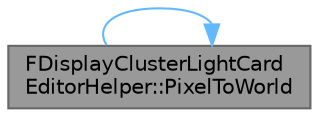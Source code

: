 digraph "FDisplayClusterLightCardEditorHelper::PixelToWorld"
{
 // INTERACTIVE_SVG=YES
 // LATEX_PDF_SIZE
  bgcolor="transparent";
  edge [fontname=Helvetica,fontsize=10,labelfontname=Helvetica,labelfontsize=10];
  node [fontname=Helvetica,fontsize=10,shape=box,height=0.2,width=0.4];
  rankdir="LR";
  Node1 [id="Node000001",label="FDisplayClusterLightCard\lEditorHelper::PixelToWorld",height=0.2,width=0.4,color="gray40", fillcolor="grey60", style="filled", fontcolor="black",tooltip="Converts a pixel coordinate into a point and direction vector in world space."];
  Node1 -> Node1 [id="edge1_Node000001_Node000001",color="steelblue1",style="solid",tooltip=" "];
}

